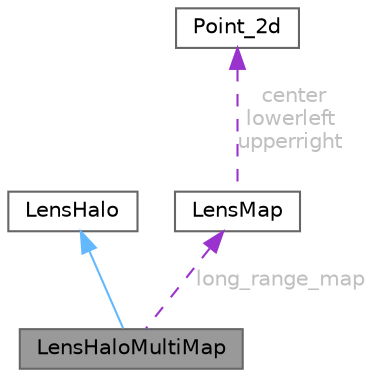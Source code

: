 digraph "LensHaloMultiMap"
{
 // LATEX_PDF_SIZE
  bgcolor="transparent";
  edge [fontname=Helvetica,fontsize=10,labelfontname=Helvetica,labelfontsize=10];
  node [fontname=Helvetica,fontsize=10,shape=box,height=0.2,width=0.4];
  Node1 [id="Node000001",label="LensHaloMultiMap",height=0.2,width=0.4,color="gray40", fillcolor="grey60", style="filled", fontcolor="black",tooltip="A lens halo that calculates all lensing quantities on two grids - a low res long range grid and a hig..."];
  Node2 -> Node1 [id="edge4_Node000001_Node000002",dir="back",color="steelblue1",style="solid",tooltip=" "];
  Node2 [id="Node000002",label="LensHalo",height=0.2,width=0.4,color="gray40", fillcolor="white", style="filled",URL="$class_lens_halo.html",tooltip="A base class for all types of lensing \"halos\" which are any mass distribution that cause lensing."];
  Node3 -> Node1 [id="edge5_Node000001_Node000003",dir="back",color="darkorchid3",style="dashed",tooltip=" ",label=" long_range_map",fontcolor="grey" ];
  Node3 [id="Node000003",label="LensMap",height=0.2,width=0.4,color="gray40", fillcolor="white", style="filled",URL="$struct_lens_map.html",tooltip="The MOKA map structure, containing all quantities that define it."];
  Node4 -> Node3 [id="edge6_Node000003_Node000004",dir="back",color="darkorchid3",style="dashed",tooltip=" ",label=" center\nlowerleft\nupperright",fontcolor="grey" ];
  Node4 [id="Node000004",label="Point_2d",height=0.2,width=0.4,color="gray40", fillcolor="white", style="filled",URL="$struct_point__2d.html",tooltip="Class for representing points or vectors in 2 dimensions. Not that the dereferencing operator is over..."];
}
